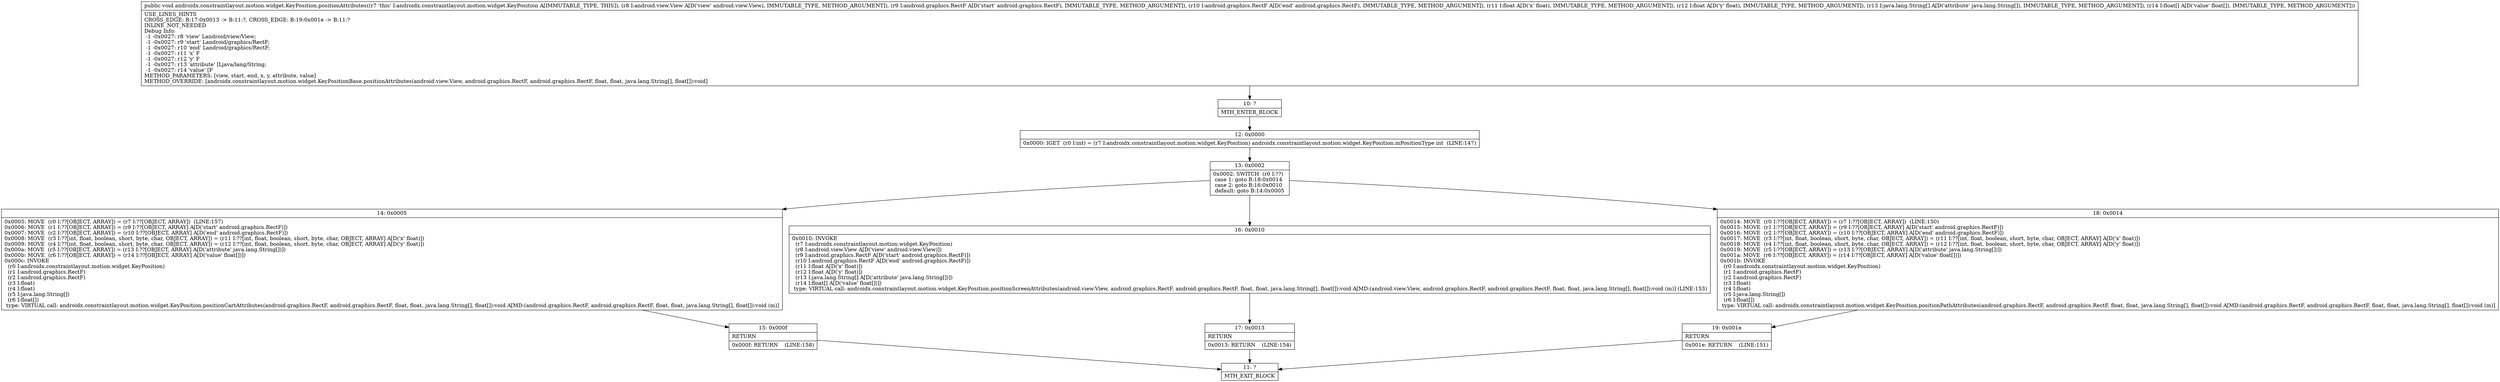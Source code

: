 digraph "CFG forandroidx.constraintlayout.motion.widget.KeyPosition.positionAttributes(Landroid\/view\/View;Landroid\/graphics\/RectF;Landroid\/graphics\/RectF;FF[Ljava\/lang\/String;[F)V" {
Node_10 [shape=record,label="{10\:\ ?|MTH_ENTER_BLOCK\l}"];
Node_12 [shape=record,label="{12\:\ 0x0000|0x0000: IGET  (r0 I:int) = (r7 I:androidx.constraintlayout.motion.widget.KeyPosition) androidx.constraintlayout.motion.widget.KeyPosition.mPositionType int  (LINE:147)\l}"];
Node_13 [shape=record,label="{13\:\ 0x0002|0x0002: SWITCH  (r0 I:??)\l case 1: goto B:18:0x0014\l case 2: goto B:16:0x0010\l default: goto B:14:0x0005 \l}"];
Node_14 [shape=record,label="{14\:\ 0x0005|0x0005: MOVE  (r0 I:??[OBJECT, ARRAY]) = (r7 I:??[OBJECT, ARRAY])  (LINE:157)\l0x0006: MOVE  (r1 I:??[OBJECT, ARRAY]) = (r9 I:??[OBJECT, ARRAY] A[D('start' android.graphics.RectF)]) \l0x0007: MOVE  (r2 I:??[OBJECT, ARRAY]) = (r10 I:??[OBJECT, ARRAY] A[D('end' android.graphics.RectF)]) \l0x0008: MOVE  (r3 I:??[int, float, boolean, short, byte, char, OBJECT, ARRAY]) = (r11 I:??[int, float, boolean, short, byte, char, OBJECT, ARRAY] A[D('x' float)]) \l0x0009: MOVE  (r4 I:??[int, float, boolean, short, byte, char, OBJECT, ARRAY]) = (r12 I:??[int, float, boolean, short, byte, char, OBJECT, ARRAY] A[D('y' float)]) \l0x000a: MOVE  (r5 I:??[OBJECT, ARRAY]) = (r13 I:??[OBJECT, ARRAY] A[D('attribute' java.lang.String[])]) \l0x000b: MOVE  (r6 I:??[OBJECT, ARRAY]) = (r14 I:??[OBJECT, ARRAY] A[D('value' float[])]) \l0x000c: INVOKE  \l  (r0 I:androidx.constraintlayout.motion.widget.KeyPosition)\l  (r1 I:android.graphics.RectF)\l  (r2 I:android.graphics.RectF)\l  (r3 I:float)\l  (r4 I:float)\l  (r5 I:java.lang.String[])\l  (r6 I:float[])\l type: VIRTUAL call: androidx.constraintlayout.motion.widget.KeyPosition.positionCartAttributes(android.graphics.RectF, android.graphics.RectF, float, float, java.lang.String[], float[]):void A[MD:(android.graphics.RectF, android.graphics.RectF, float, float, java.lang.String[], float[]):void (m)]\l}"];
Node_15 [shape=record,label="{15\:\ 0x000f|RETURN\l|0x000f: RETURN    (LINE:158)\l}"];
Node_11 [shape=record,label="{11\:\ ?|MTH_EXIT_BLOCK\l}"];
Node_16 [shape=record,label="{16\:\ 0x0010|0x0010: INVOKE  \l  (r7 I:androidx.constraintlayout.motion.widget.KeyPosition)\l  (r8 I:android.view.View A[D('view' android.view.View)])\l  (r9 I:android.graphics.RectF A[D('start' android.graphics.RectF)])\l  (r10 I:android.graphics.RectF A[D('end' android.graphics.RectF)])\l  (r11 I:float A[D('x' float)])\l  (r12 I:float A[D('y' float)])\l  (r13 I:java.lang.String[] A[D('attribute' java.lang.String[])])\l  (r14 I:float[] A[D('value' float[])])\l type: VIRTUAL call: androidx.constraintlayout.motion.widget.KeyPosition.positionScreenAttributes(android.view.View, android.graphics.RectF, android.graphics.RectF, float, float, java.lang.String[], float[]):void A[MD:(android.view.View, android.graphics.RectF, android.graphics.RectF, float, float, java.lang.String[], float[]):void (m)] (LINE:153)\l}"];
Node_17 [shape=record,label="{17\:\ 0x0013|RETURN\l|0x0013: RETURN    (LINE:154)\l}"];
Node_18 [shape=record,label="{18\:\ 0x0014|0x0014: MOVE  (r0 I:??[OBJECT, ARRAY]) = (r7 I:??[OBJECT, ARRAY])  (LINE:150)\l0x0015: MOVE  (r1 I:??[OBJECT, ARRAY]) = (r9 I:??[OBJECT, ARRAY] A[D('start' android.graphics.RectF)]) \l0x0016: MOVE  (r2 I:??[OBJECT, ARRAY]) = (r10 I:??[OBJECT, ARRAY] A[D('end' android.graphics.RectF)]) \l0x0017: MOVE  (r3 I:??[int, float, boolean, short, byte, char, OBJECT, ARRAY]) = (r11 I:??[int, float, boolean, short, byte, char, OBJECT, ARRAY] A[D('x' float)]) \l0x0018: MOVE  (r4 I:??[int, float, boolean, short, byte, char, OBJECT, ARRAY]) = (r12 I:??[int, float, boolean, short, byte, char, OBJECT, ARRAY] A[D('y' float)]) \l0x0019: MOVE  (r5 I:??[OBJECT, ARRAY]) = (r13 I:??[OBJECT, ARRAY] A[D('attribute' java.lang.String[])]) \l0x001a: MOVE  (r6 I:??[OBJECT, ARRAY]) = (r14 I:??[OBJECT, ARRAY] A[D('value' float[])]) \l0x001b: INVOKE  \l  (r0 I:androidx.constraintlayout.motion.widget.KeyPosition)\l  (r1 I:android.graphics.RectF)\l  (r2 I:android.graphics.RectF)\l  (r3 I:float)\l  (r4 I:float)\l  (r5 I:java.lang.String[])\l  (r6 I:float[])\l type: VIRTUAL call: androidx.constraintlayout.motion.widget.KeyPosition.positionPathAttributes(android.graphics.RectF, android.graphics.RectF, float, float, java.lang.String[], float[]):void A[MD:(android.graphics.RectF, android.graphics.RectF, float, float, java.lang.String[], float[]):void (m)]\l}"];
Node_19 [shape=record,label="{19\:\ 0x001e|RETURN\l|0x001e: RETURN    (LINE:151)\l}"];
MethodNode[shape=record,label="{public void androidx.constraintlayout.motion.widget.KeyPosition.positionAttributes((r7 'this' I:androidx.constraintlayout.motion.widget.KeyPosition A[IMMUTABLE_TYPE, THIS]), (r8 I:android.view.View A[D('view' android.view.View), IMMUTABLE_TYPE, METHOD_ARGUMENT]), (r9 I:android.graphics.RectF A[D('start' android.graphics.RectF), IMMUTABLE_TYPE, METHOD_ARGUMENT]), (r10 I:android.graphics.RectF A[D('end' android.graphics.RectF), IMMUTABLE_TYPE, METHOD_ARGUMENT]), (r11 I:float A[D('x' float), IMMUTABLE_TYPE, METHOD_ARGUMENT]), (r12 I:float A[D('y' float), IMMUTABLE_TYPE, METHOD_ARGUMENT]), (r13 I:java.lang.String[] A[D('attribute' java.lang.String[]), IMMUTABLE_TYPE, METHOD_ARGUMENT]), (r14 I:float[] A[D('value' float[]), IMMUTABLE_TYPE, METHOD_ARGUMENT]))  | USE_LINES_HINTS\lCROSS_EDGE: B:17:0x0013 \-\> B:11:?, CROSS_EDGE: B:19:0x001e \-\> B:11:?\lINLINE_NOT_NEEDED\lDebug Info:\l  \-1 \-0x0027: r8 'view' Landroid\/view\/View;\l  \-1 \-0x0027: r9 'start' Landroid\/graphics\/RectF;\l  \-1 \-0x0027: r10 'end' Landroid\/graphics\/RectF;\l  \-1 \-0x0027: r11 'x' F\l  \-1 \-0x0027: r12 'y' F\l  \-1 \-0x0027: r13 'attribute' [Ljava\/lang\/String;\l  \-1 \-0x0027: r14 'value' [F\lMETHOD_PARAMETERS: [view, start, end, x, y, attribute, value]\lMETHOD_OVERRIDE: [androidx.constraintlayout.motion.widget.KeyPositionBase.positionAttributes(android.view.View, android.graphics.RectF, android.graphics.RectF, float, float, java.lang.String[], float[]):void]\l}"];
MethodNode -> Node_10;Node_10 -> Node_12;
Node_12 -> Node_13;
Node_13 -> Node_14;
Node_13 -> Node_16;
Node_13 -> Node_18;
Node_14 -> Node_15;
Node_15 -> Node_11;
Node_16 -> Node_17;
Node_17 -> Node_11;
Node_18 -> Node_19;
Node_19 -> Node_11;
}

